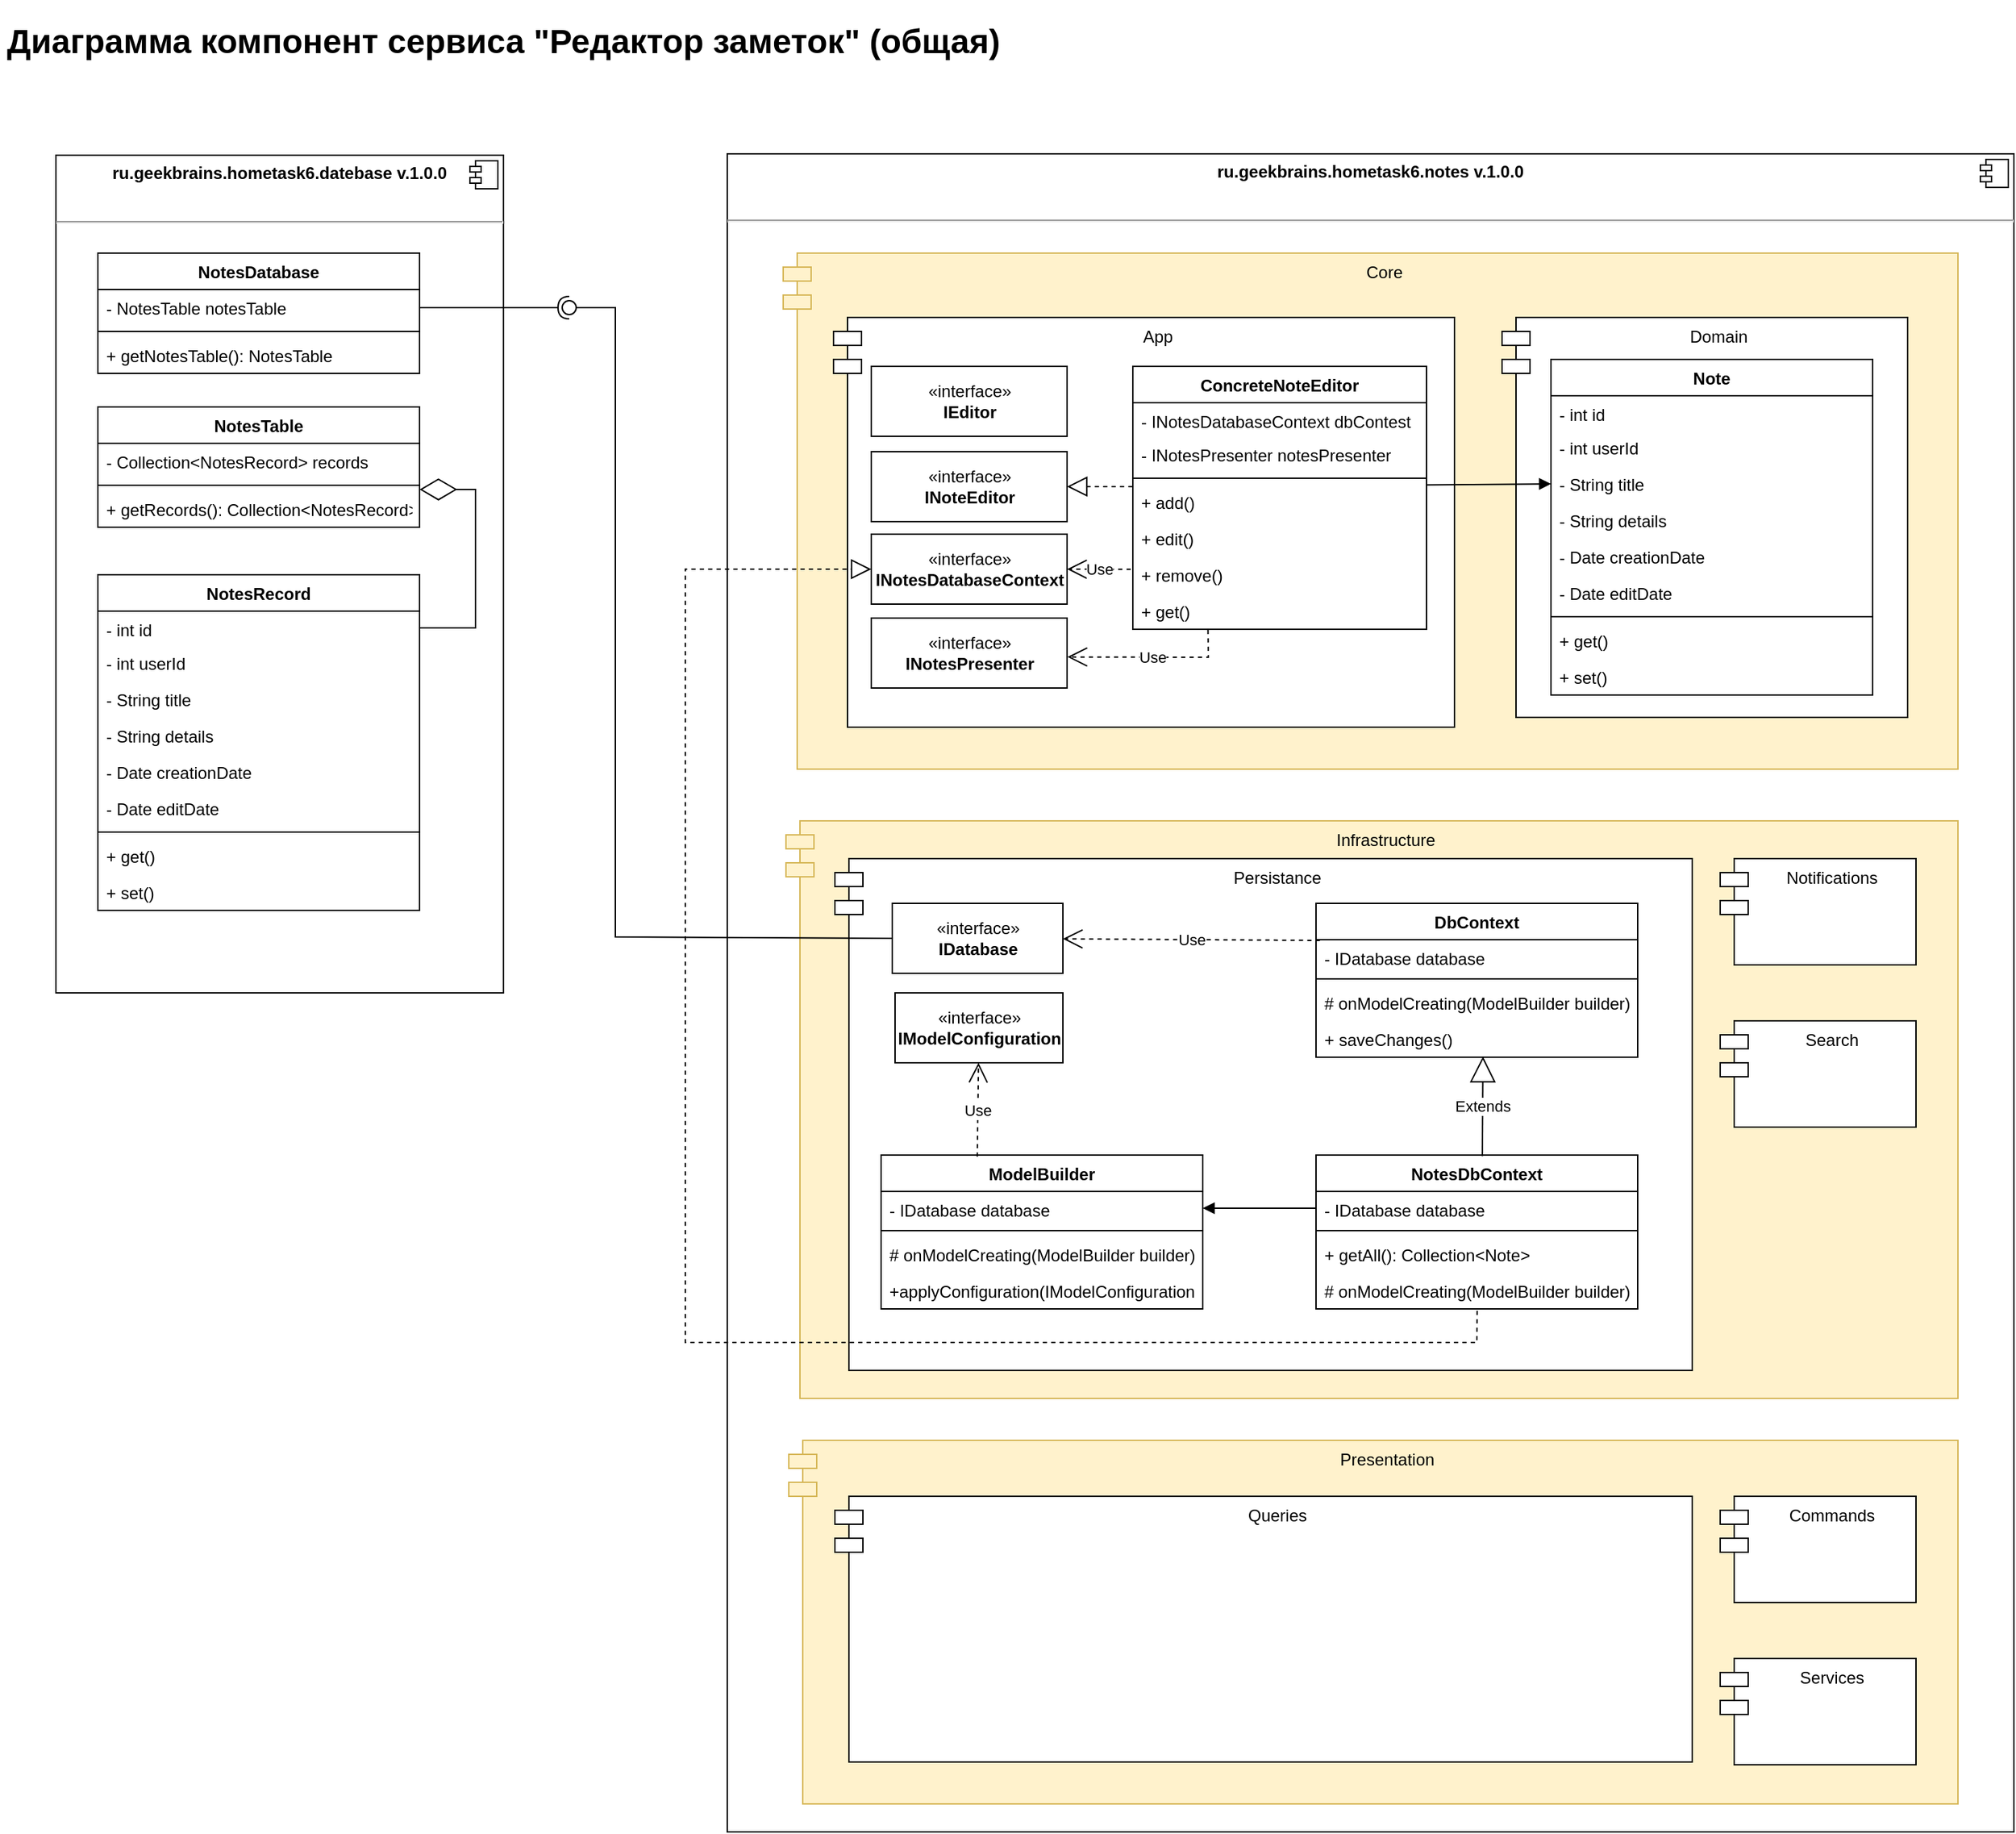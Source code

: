 <mxfile version="20.8.16" type="device"><diagram id="C5RBs43oDa-KdzZeNtuy" name="Page-1"><mxGraphModel dx="1422" dy="824" grid="1" gridSize="10" guides="1" tooltips="1" connect="1" arrows="1" fold="1" page="1" pageScale="1" pageWidth="1169" pageHeight="827" math="0" shadow="0"><root><mxCell id="WIyWlLk6GJQsqaUBKTNV-0"/><mxCell id="WIyWlLk6GJQsqaUBKTNV-1" parent="WIyWlLk6GJQsqaUBKTNV-0"/><mxCell id="xVFQKaqjHIsM4C6yXQPp-0" value="&lt;h1&gt;Диаграмма компонент сервиса &quot;Редактор заметок&quot; (общая)&lt;/h1&gt;&lt;p&gt;&lt;br&gt;&lt;/p&gt;" style="text;html=1;strokeColor=none;fillColor=none;spacing=5;spacingTop=-20;whiteSpace=wrap;overflow=hidden;rounded=0;" parent="WIyWlLk6GJQsqaUBKTNV-1" vertex="1"><mxGeometry x="80" y="20" width="1080" height="40" as="geometry"/></mxCell><mxCell id="cwYXmS-4HAz_8K6h-zk6-0" value="&lt;p style=&quot;margin:0px;margin-top:6px;text-align:center;&quot;&gt;&lt;b&gt;ru.geekbrains.hometask6.datebase v.1.0.0&lt;/b&gt;&lt;/p&gt;&lt;p style=&quot;margin:0px;margin-top:6px;text-align:center;&quot;&gt;&lt;b&gt;&lt;br&gt;&lt;/b&gt;&lt;/p&gt;&lt;hr&gt;&lt;p style=&quot;margin:0px;margin-left:8px;&quot;&gt;&lt;br&gt;&lt;/p&gt;" style="align=left;overflow=fill;html=1;dropTarget=0;" vertex="1" parent="WIyWlLk6GJQsqaUBKTNV-1"><mxGeometry x="120" y="121" width="320" height="599" as="geometry"/></mxCell><mxCell id="cwYXmS-4HAz_8K6h-zk6-1" value="" style="shape=component;jettyWidth=8;jettyHeight=4;" vertex="1" parent="cwYXmS-4HAz_8K6h-zk6-0"><mxGeometry x="1" width="20" height="20" relative="1" as="geometry"><mxPoint x="-24" y="4" as="offset"/></mxGeometry></mxCell><mxCell id="cwYXmS-4HAz_8K6h-zk6-2" value="&lt;p style=&quot;margin:0px;margin-top:6px;text-align:center;&quot;&gt;&lt;b&gt;ru.geekbrains.hometask6.notes v.1.0.0&lt;/b&gt;&lt;/p&gt;&lt;p style=&quot;margin:0px;margin-top:6px;text-align:center;&quot;&gt;&lt;b&gt;&lt;br&gt;&lt;/b&gt;&lt;/p&gt;&lt;hr&gt;&lt;p style=&quot;margin:0px;margin-left:8px;&quot;&gt;&lt;br&gt;&lt;/p&gt;" style="align=left;overflow=fill;html=1;dropTarget=0;" vertex="1" parent="WIyWlLk6GJQsqaUBKTNV-1"><mxGeometry x="600" y="120" width="920" height="1200" as="geometry"/></mxCell><mxCell id="cwYXmS-4HAz_8K6h-zk6-3" value="" style="shape=component;jettyWidth=8;jettyHeight=4;" vertex="1" parent="cwYXmS-4HAz_8K6h-zk6-2"><mxGeometry x="1" width="20" height="20" relative="1" as="geometry"><mxPoint x="-24" y="4" as="offset"/></mxGeometry></mxCell><mxCell id="cwYXmS-4HAz_8K6h-zk6-4" value="Core" style="shape=module;align=left;spacingLeft=20;align=center;verticalAlign=top;fillColor=#fff2cc;strokeColor=#d6b656;" vertex="1" parent="WIyWlLk6GJQsqaUBKTNV-1"><mxGeometry x="640" y="191" width="840" height="369" as="geometry"/></mxCell><mxCell id="cwYXmS-4HAz_8K6h-zk6-5" value="Infrastructure" style="shape=module;align=left;spacingLeft=20;align=center;verticalAlign=top;fillColor=#fff2cc;strokeColor=#d6b656;" vertex="1" parent="WIyWlLk6GJQsqaUBKTNV-1"><mxGeometry x="642" y="597" width="838" height="413" as="geometry"/></mxCell><mxCell id="cwYXmS-4HAz_8K6h-zk6-6" value="Presentation" style="shape=module;align=left;spacingLeft=20;align=center;verticalAlign=top;fillColor=#fff2cc;strokeColor=#d6b656;" vertex="1" parent="WIyWlLk6GJQsqaUBKTNV-1"><mxGeometry x="644" y="1040" width="836" height="260" as="geometry"/></mxCell><mxCell id="cwYXmS-4HAz_8K6h-zk6-7" value="NotesDatabase" style="swimlane;fontStyle=1;align=center;verticalAlign=top;childLayout=stackLayout;horizontal=1;startSize=26;horizontalStack=0;resizeParent=1;resizeParentMax=0;resizeLast=0;collapsible=1;marginBottom=0;" vertex="1" parent="WIyWlLk6GJQsqaUBKTNV-1"><mxGeometry x="150" y="191" width="230" height="86" as="geometry"/></mxCell><mxCell id="cwYXmS-4HAz_8K6h-zk6-8" value="- NotesTable notesTable" style="text;strokeColor=none;fillColor=none;align=left;verticalAlign=top;spacingLeft=4;spacingRight=4;overflow=hidden;rotatable=0;points=[[0,0.5],[1,0.5]];portConstraint=eastwest;" vertex="1" parent="cwYXmS-4HAz_8K6h-zk6-7"><mxGeometry y="26" width="230" height="26" as="geometry"/></mxCell><mxCell id="cwYXmS-4HAz_8K6h-zk6-9" value="" style="line;strokeWidth=1;fillColor=none;align=left;verticalAlign=middle;spacingTop=-1;spacingLeft=3;spacingRight=3;rotatable=0;labelPosition=right;points=[];portConstraint=eastwest;strokeColor=inherit;" vertex="1" parent="cwYXmS-4HAz_8K6h-zk6-7"><mxGeometry y="52" width="230" height="8" as="geometry"/></mxCell><mxCell id="cwYXmS-4HAz_8K6h-zk6-10" value="+ getNotesTable(): NotesTable" style="text;strokeColor=none;fillColor=none;align=left;verticalAlign=top;spacingLeft=4;spacingRight=4;overflow=hidden;rotatable=0;points=[[0,0.5],[1,0.5]];portConstraint=eastwest;" vertex="1" parent="cwYXmS-4HAz_8K6h-zk6-7"><mxGeometry y="60" width="230" height="26" as="geometry"/></mxCell><mxCell id="cwYXmS-4HAz_8K6h-zk6-11" value="NotesTable&#10;" style="swimlane;fontStyle=1;align=center;verticalAlign=top;childLayout=stackLayout;horizontal=1;startSize=26;horizontalStack=0;resizeParent=1;resizeParentMax=0;resizeLast=0;collapsible=1;marginBottom=0;" vertex="1" parent="WIyWlLk6GJQsqaUBKTNV-1"><mxGeometry x="150" y="301" width="230" height="86" as="geometry"/></mxCell><mxCell id="cwYXmS-4HAz_8K6h-zk6-12" value="- Collection&lt;NotesRecord&gt; records" style="text;strokeColor=none;fillColor=none;align=left;verticalAlign=top;spacingLeft=4;spacingRight=4;overflow=hidden;rotatable=0;points=[[0,0.5],[1,0.5]];portConstraint=eastwest;" vertex="1" parent="cwYXmS-4HAz_8K6h-zk6-11"><mxGeometry y="26" width="230" height="26" as="geometry"/></mxCell><mxCell id="cwYXmS-4HAz_8K6h-zk6-13" value="" style="line;strokeWidth=1;fillColor=none;align=left;verticalAlign=middle;spacingTop=-1;spacingLeft=3;spacingRight=3;rotatable=0;labelPosition=right;points=[];portConstraint=eastwest;strokeColor=inherit;" vertex="1" parent="cwYXmS-4HAz_8K6h-zk6-11"><mxGeometry y="52" width="230" height="8" as="geometry"/></mxCell><mxCell id="cwYXmS-4HAz_8K6h-zk6-14" value="+ getRecords(): Collection&lt;NotesRecord&gt;" style="text;strokeColor=none;fillColor=none;align=left;verticalAlign=top;spacingLeft=4;spacingRight=4;overflow=hidden;rotatable=0;points=[[0,0.5],[1,0.5]];portConstraint=eastwest;" vertex="1" parent="cwYXmS-4HAz_8K6h-zk6-11"><mxGeometry y="60" width="230" height="26" as="geometry"/></mxCell><mxCell id="cwYXmS-4HAz_8K6h-zk6-15" value="NotesRecord" style="swimlane;fontStyle=1;align=center;verticalAlign=top;childLayout=stackLayout;horizontal=1;startSize=26;horizontalStack=0;resizeParent=1;resizeParentMax=0;resizeLast=0;collapsible=1;marginBottom=0;" vertex="1" parent="WIyWlLk6GJQsqaUBKTNV-1"><mxGeometry x="150" y="421" width="230" height="240" as="geometry"/></mxCell><mxCell id="cwYXmS-4HAz_8K6h-zk6-16" value="- int id" style="text;strokeColor=none;fillColor=none;align=left;verticalAlign=top;spacingLeft=4;spacingRight=4;overflow=hidden;rotatable=0;points=[[0,0.5],[1,0.5]];portConstraint=eastwest;" vertex="1" parent="cwYXmS-4HAz_8K6h-zk6-15"><mxGeometry y="26" width="230" height="24" as="geometry"/></mxCell><mxCell id="cwYXmS-4HAz_8K6h-zk6-22" value="- int userId" style="text;strokeColor=none;fillColor=none;align=left;verticalAlign=top;spacingLeft=4;spacingRight=4;overflow=hidden;rotatable=0;points=[[0,0.5],[1,0.5]];portConstraint=eastwest;" vertex="1" parent="cwYXmS-4HAz_8K6h-zk6-15"><mxGeometry y="50" width="230" height="26" as="geometry"/></mxCell><mxCell id="cwYXmS-4HAz_8K6h-zk6-18" value="- String title" style="text;strokeColor=none;fillColor=none;align=left;verticalAlign=top;spacingLeft=4;spacingRight=4;overflow=hidden;rotatable=0;points=[[0,0.5],[1,0.5]];portConstraint=eastwest;" vertex="1" parent="cwYXmS-4HAz_8K6h-zk6-15"><mxGeometry y="76" width="230" height="26" as="geometry"/></mxCell><mxCell id="cwYXmS-4HAz_8K6h-zk6-24" value="- String details" style="text;strokeColor=none;fillColor=none;align=left;verticalAlign=top;spacingLeft=4;spacingRight=4;overflow=hidden;rotatable=0;points=[[0,0.5],[1,0.5]];portConstraint=eastwest;" vertex="1" parent="cwYXmS-4HAz_8K6h-zk6-15"><mxGeometry y="102" width="230" height="26" as="geometry"/></mxCell><mxCell id="cwYXmS-4HAz_8K6h-zk6-26" value="- Date creationDate" style="text;strokeColor=none;fillColor=none;align=left;verticalAlign=top;spacingLeft=4;spacingRight=4;overflow=hidden;rotatable=0;points=[[0,0.5],[1,0.5]];portConstraint=eastwest;" vertex="1" parent="cwYXmS-4HAz_8K6h-zk6-15"><mxGeometry y="128" width="230" height="26" as="geometry"/></mxCell><mxCell id="cwYXmS-4HAz_8K6h-zk6-27" value="- Date editDate" style="text;strokeColor=none;fillColor=none;align=left;verticalAlign=top;spacingLeft=4;spacingRight=4;overflow=hidden;rotatable=0;points=[[0,0.5],[1,0.5]];portConstraint=eastwest;" vertex="1" parent="cwYXmS-4HAz_8K6h-zk6-15"><mxGeometry y="154" width="230" height="26" as="geometry"/></mxCell><mxCell id="cwYXmS-4HAz_8K6h-zk6-17" value="" style="line;strokeWidth=1;fillColor=none;align=left;verticalAlign=middle;spacingTop=-1;spacingLeft=3;spacingRight=3;rotatable=0;labelPosition=right;points=[];portConstraint=eastwest;strokeColor=inherit;" vertex="1" parent="cwYXmS-4HAz_8K6h-zk6-15"><mxGeometry y="180" width="230" height="8" as="geometry"/></mxCell><mxCell id="cwYXmS-4HAz_8K6h-zk6-23" value="+ get()" style="text;strokeColor=none;fillColor=none;align=left;verticalAlign=top;spacingLeft=4;spacingRight=4;overflow=hidden;rotatable=0;points=[[0,0.5],[1,0.5]];portConstraint=eastwest;" vertex="1" parent="cwYXmS-4HAz_8K6h-zk6-15"><mxGeometry y="188" width="230" height="26" as="geometry"/></mxCell><mxCell id="cwYXmS-4HAz_8K6h-zk6-25" value="+ set()" style="text;strokeColor=none;fillColor=none;align=left;verticalAlign=top;spacingLeft=4;spacingRight=4;overflow=hidden;rotatable=0;points=[[0,0.5],[1,0.5]];portConstraint=eastwest;" vertex="1" parent="cwYXmS-4HAz_8K6h-zk6-15"><mxGeometry y="214" width="230" height="26" as="geometry"/></mxCell><mxCell id="cwYXmS-4HAz_8K6h-zk6-20" value="" style="rounded=0;orthogonalLoop=1;jettySize=auto;html=1;endArrow=halfCircle;endFill=0;entryX=0.5;entryY=0.5;endSize=6;strokeWidth=1;sketch=0;exitX=1;exitY=0.5;exitDx=0;exitDy=0;" edge="1" parent="WIyWlLk6GJQsqaUBKTNV-1" target="cwYXmS-4HAz_8K6h-zk6-21" source="cwYXmS-4HAz_8K6h-zk6-8"><mxGeometry relative="1" as="geometry"><mxPoint x="444.04" y="320.35" as="sourcePoint"/></mxGeometry></mxCell><mxCell id="cwYXmS-4HAz_8K6h-zk6-21" value="" style="ellipse;whiteSpace=wrap;html=1;align=center;aspect=fixed;resizable=0;points=[];outlineConnect=0;sketch=0;" vertex="1" parent="WIyWlLk6GJQsqaUBKTNV-1"><mxGeometry x="482" y="225" width="10" height="10" as="geometry"/></mxCell><mxCell id="cwYXmS-4HAz_8K6h-zk6-29" value="App" style="shape=module;align=left;spacingLeft=20;align=center;verticalAlign=top;" vertex="1" parent="WIyWlLk6GJQsqaUBKTNV-1"><mxGeometry x="676" y="237" width="444" height="293" as="geometry"/></mxCell><mxCell id="cwYXmS-4HAz_8K6h-zk6-30" value="Domain" style="shape=module;align=left;spacingLeft=20;align=center;verticalAlign=top;" vertex="1" parent="WIyWlLk6GJQsqaUBKTNV-1"><mxGeometry x="1154" y="237" width="290" height="286" as="geometry"/></mxCell><mxCell id="cwYXmS-4HAz_8K6h-zk6-36" value="Note" style="swimlane;fontStyle=1;align=center;verticalAlign=top;childLayout=stackLayout;horizontal=1;startSize=26;horizontalStack=0;resizeParent=1;resizeParentMax=0;resizeLast=0;collapsible=1;marginBottom=0;" vertex="1" parent="WIyWlLk6GJQsqaUBKTNV-1"><mxGeometry x="1189" y="267" width="230" height="240" as="geometry"/></mxCell><mxCell id="cwYXmS-4HAz_8K6h-zk6-37" value="- int id" style="text;strokeColor=none;fillColor=none;align=left;verticalAlign=top;spacingLeft=4;spacingRight=4;overflow=hidden;rotatable=0;points=[[0,0.5],[1,0.5]];portConstraint=eastwest;" vertex="1" parent="cwYXmS-4HAz_8K6h-zk6-36"><mxGeometry y="26" width="230" height="24" as="geometry"/></mxCell><mxCell id="cwYXmS-4HAz_8K6h-zk6-38" value="- int userId" style="text;strokeColor=none;fillColor=none;align=left;verticalAlign=top;spacingLeft=4;spacingRight=4;overflow=hidden;rotatable=0;points=[[0,0.5],[1,0.5]];portConstraint=eastwest;" vertex="1" parent="cwYXmS-4HAz_8K6h-zk6-36"><mxGeometry y="50" width="230" height="26" as="geometry"/></mxCell><mxCell id="cwYXmS-4HAz_8K6h-zk6-39" value="- String title" style="text;strokeColor=none;fillColor=none;align=left;verticalAlign=top;spacingLeft=4;spacingRight=4;overflow=hidden;rotatable=0;points=[[0,0.5],[1,0.5]];portConstraint=eastwest;" vertex="1" parent="cwYXmS-4HAz_8K6h-zk6-36"><mxGeometry y="76" width="230" height="26" as="geometry"/></mxCell><mxCell id="cwYXmS-4HAz_8K6h-zk6-40" value="- String details" style="text;strokeColor=none;fillColor=none;align=left;verticalAlign=top;spacingLeft=4;spacingRight=4;overflow=hidden;rotatable=0;points=[[0,0.5],[1,0.5]];portConstraint=eastwest;" vertex="1" parent="cwYXmS-4HAz_8K6h-zk6-36"><mxGeometry y="102" width="230" height="26" as="geometry"/></mxCell><mxCell id="cwYXmS-4HAz_8K6h-zk6-41" value="- Date creationDate" style="text;strokeColor=none;fillColor=none;align=left;verticalAlign=top;spacingLeft=4;spacingRight=4;overflow=hidden;rotatable=0;points=[[0,0.5],[1,0.5]];portConstraint=eastwest;" vertex="1" parent="cwYXmS-4HAz_8K6h-zk6-36"><mxGeometry y="128" width="230" height="26" as="geometry"/></mxCell><mxCell id="cwYXmS-4HAz_8K6h-zk6-42" value="- Date editDate" style="text;strokeColor=none;fillColor=none;align=left;verticalAlign=top;spacingLeft=4;spacingRight=4;overflow=hidden;rotatable=0;points=[[0,0.5],[1,0.5]];portConstraint=eastwest;" vertex="1" parent="cwYXmS-4HAz_8K6h-zk6-36"><mxGeometry y="154" width="230" height="26" as="geometry"/></mxCell><mxCell id="cwYXmS-4HAz_8K6h-zk6-43" value="" style="line;strokeWidth=1;fillColor=none;align=left;verticalAlign=middle;spacingTop=-1;spacingLeft=3;spacingRight=3;rotatable=0;labelPosition=right;points=[];portConstraint=eastwest;strokeColor=inherit;" vertex="1" parent="cwYXmS-4HAz_8K6h-zk6-36"><mxGeometry y="180" width="230" height="8" as="geometry"/></mxCell><mxCell id="cwYXmS-4HAz_8K6h-zk6-44" value="+ get()" style="text;strokeColor=none;fillColor=none;align=left;verticalAlign=top;spacingLeft=4;spacingRight=4;overflow=hidden;rotatable=0;points=[[0,0.5],[1,0.5]];portConstraint=eastwest;" vertex="1" parent="cwYXmS-4HAz_8K6h-zk6-36"><mxGeometry y="188" width="230" height="26" as="geometry"/></mxCell><mxCell id="cwYXmS-4HAz_8K6h-zk6-45" value="+ set()" style="text;strokeColor=none;fillColor=none;align=left;verticalAlign=top;spacingLeft=4;spacingRight=4;overflow=hidden;rotatable=0;points=[[0,0.5],[1,0.5]];portConstraint=eastwest;" vertex="1" parent="cwYXmS-4HAz_8K6h-zk6-36"><mxGeometry y="214" width="230" height="26" as="geometry"/></mxCell><mxCell id="cwYXmS-4HAz_8K6h-zk6-46" value="«interface»&lt;br&gt;&lt;b&gt;IEditor&lt;/b&gt;" style="html=1;" vertex="1" parent="WIyWlLk6GJQsqaUBKTNV-1"><mxGeometry x="703" y="272" width="140" height="50" as="geometry"/></mxCell><mxCell id="cwYXmS-4HAz_8K6h-zk6-47" value="«interface»&lt;br&gt;&lt;b&gt;INoteEditor&lt;br&gt;&lt;/b&gt;" style="html=1;" vertex="1" parent="WIyWlLk6GJQsqaUBKTNV-1"><mxGeometry x="703" y="333" width="140" height="50" as="geometry"/></mxCell><mxCell id="cwYXmS-4HAz_8K6h-zk6-48" value="«interface»&lt;br&gt;&lt;b&gt;INotesDatabaseContext&lt;br&gt;&lt;/b&gt;" style="html=1;" vertex="1" parent="WIyWlLk6GJQsqaUBKTNV-1"><mxGeometry x="703" y="392" width="140" height="50" as="geometry"/></mxCell><mxCell id="cwYXmS-4HAz_8K6h-zk6-49" value="«interface»&lt;br&gt;&lt;b&gt;INotesPresenter&lt;br&gt;&lt;/b&gt;" style="html=1;" vertex="1" parent="WIyWlLk6GJQsqaUBKTNV-1"><mxGeometry x="703" y="452" width="140" height="50" as="geometry"/></mxCell><mxCell id="cwYXmS-4HAz_8K6h-zk6-50" value="ConcreteNoteEditor" style="swimlane;fontStyle=1;align=center;verticalAlign=top;childLayout=stackLayout;horizontal=1;startSize=26;horizontalStack=0;resizeParent=1;resizeParentMax=0;resizeLast=0;collapsible=1;marginBottom=0;" vertex="1" parent="WIyWlLk6GJQsqaUBKTNV-1"><mxGeometry x="890" y="272" width="210" height="188" as="geometry"/></mxCell><mxCell id="cwYXmS-4HAz_8K6h-zk6-51" value="- INotesDatabaseContext dbContest" style="text;strokeColor=none;fillColor=none;align=left;verticalAlign=top;spacingLeft=4;spacingRight=4;overflow=hidden;rotatable=0;points=[[0,0.5],[1,0.5]];portConstraint=eastwest;" vertex="1" parent="cwYXmS-4HAz_8K6h-zk6-50"><mxGeometry y="26" width="210" height="24" as="geometry"/></mxCell><mxCell id="cwYXmS-4HAz_8K6h-zk6-52" value="- INotesPresenter notesPresenter" style="text;strokeColor=none;fillColor=none;align=left;verticalAlign=top;spacingLeft=4;spacingRight=4;overflow=hidden;rotatable=0;points=[[0,0.5],[1,0.5]];portConstraint=eastwest;" vertex="1" parent="cwYXmS-4HAz_8K6h-zk6-50"><mxGeometry y="50" width="210" height="26" as="geometry"/></mxCell><mxCell id="cwYXmS-4HAz_8K6h-zk6-57" value="" style="line;strokeWidth=1;fillColor=none;align=left;verticalAlign=middle;spacingTop=-1;spacingLeft=3;spacingRight=3;rotatable=0;labelPosition=right;points=[];portConstraint=eastwest;strokeColor=inherit;" vertex="1" parent="cwYXmS-4HAz_8K6h-zk6-50"><mxGeometry y="76" width="210" height="8" as="geometry"/></mxCell><mxCell id="cwYXmS-4HAz_8K6h-zk6-58" value="+ add()" style="text;strokeColor=none;fillColor=none;align=left;verticalAlign=top;spacingLeft=4;spacingRight=4;overflow=hidden;rotatable=0;points=[[0,0.5],[1,0.5]];portConstraint=eastwest;" vertex="1" parent="cwYXmS-4HAz_8K6h-zk6-50"><mxGeometry y="84" width="210" height="26" as="geometry"/></mxCell><mxCell id="cwYXmS-4HAz_8K6h-zk6-59" value="+ edit()" style="text;strokeColor=none;fillColor=none;align=left;verticalAlign=top;spacingLeft=4;spacingRight=4;overflow=hidden;rotatable=0;points=[[0,0.5],[1,0.5]];portConstraint=eastwest;" vertex="1" parent="cwYXmS-4HAz_8K6h-zk6-50"><mxGeometry y="110" width="210" height="26" as="geometry"/></mxCell><mxCell id="cwYXmS-4HAz_8K6h-zk6-61" value="+ remove()" style="text;strokeColor=none;fillColor=none;align=left;verticalAlign=top;spacingLeft=4;spacingRight=4;overflow=hidden;rotatable=0;points=[[0,0.5],[1,0.5]];portConstraint=eastwest;" vertex="1" parent="cwYXmS-4HAz_8K6h-zk6-50"><mxGeometry y="136" width="210" height="26" as="geometry"/></mxCell><mxCell id="cwYXmS-4HAz_8K6h-zk6-62" value="+ get()" style="text;strokeColor=none;fillColor=none;align=left;verticalAlign=top;spacingLeft=4;spacingRight=4;overflow=hidden;rotatable=0;points=[[0,0.5],[1,0.5]];portConstraint=eastwest;" vertex="1" parent="cwYXmS-4HAz_8K6h-zk6-50"><mxGeometry y="162" width="210" height="26" as="geometry"/></mxCell><mxCell id="cwYXmS-4HAz_8K6h-zk6-60" value="" style="endArrow=block;dashed=1;endFill=0;endSize=12;html=1;rounded=0;exitX=-0.001;exitY=0.383;exitDx=0;exitDy=0;exitPerimeter=0;" edge="1" parent="WIyWlLk6GJQsqaUBKTNV-1" target="cwYXmS-4HAz_8K6h-zk6-47"><mxGeometry width="160" relative="1" as="geometry"><mxPoint x="889.79" y="357.958" as="sourcePoint"/><mxPoint x="620" y="400" as="targetPoint"/></mxGeometry></mxCell><mxCell id="cwYXmS-4HAz_8K6h-zk6-63" value="Use" style="endArrow=open;endSize=12;dashed=1;html=1;rounded=0;exitX=-0.007;exitY=0.35;exitDx=0;exitDy=0;entryX=1;entryY=0.5;entryDx=0;entryDy=0;exitPerimeter=0;" edge="1" parent="WIyWlLk6GJQsqaUBKTNV-1" source="cwYXmS-4HAz_8K6h-zk6-61" target="cwYXmS-4HAz_8K6h-zk6-48"><mxGeometry width="160" relative="1" as="geometry"><mxPoint x="470" y="210" as="sourcePoint"/><mxPoint x="550" y="420" as="targetPoint"/></mxGeometry></mxCell><mxCell id="je2_0GXt2ZJYwXTMXjQ--17" value="" style="html=1;verticalAlign=bottom;endArrow=block;rounded=0;entryX=0;entryY=0.5;entryDx=0;entryDy=0;exitX=1;exitY=0.028;exitDx=0;exitDy=0;exitPerimeter=0;" parent="WIyWlLk6GJQsqaUBKTNV-1" source="cwYXmS-4HAz_8K6h-zk6-58" target="cwYXmS-4HAz_8K6h-zk6-39" edge="1"><mxGeometry width="80" relative="1" as="geometry"><mxPoint x="465" y="710" as="sourcePoint"/><mxPoint x="505" y="710" as="targetPoint"/></mxGeometry></mxCell><mxCell id="cwYXmS-4HAz_8K6h-zk6-64" value="Use" style="endArrow=open;endSize=12;dashed=1;html=1;rounded=0;exitX=0.256;exitY=1.017;exitDx=0;exitDy=0;entryX=1.002;entryY=0.556;entryDx=0;entryDy=0;exitPerimeter=0;entryPerimeter=0;" edge="1" parent="WIyWlLk6GJQsqaUBKTNV-1" source="cwYXmS-4HAz_8K6h-zk6-62" target="cwYXmS-4HAz_8K6h-zk6-49"><mxGeometry width="160" relative="1" as="geometry"><mxPoint x="898.53" y="427.1" as="sourcePoint"/><mxPoint x="853.0" y="427" as="targetPoint"/><Array as="points"><mxPoint x="944" y="480"/></Array></mxGeometry></mxCell><mxCell id="cwYXmS-4HAz_8K6h-zk6-65" value="" style="endArrow=diamondThin;endFill=0;endSize=24;html=1;rounded=0;entryX=1;entryY=-0.038;entryDx=0;entryDy=0;entryPerimeter=0;exitX=1;exitY=0.5;exitDx=0;exitDy=0;" edge="1" parent="WIyWlLk6GJQsqaUBKTNV-1" source="cwYXmS-4HAz_8K6h-zk6-16" target="cwYXmS-4HAz_8K6h-zk6-14"><mxGeometry width="160" relative="1" as="geometry"><mxPoint x="420" y="740" as="sourcePoint"/><mxPoint x="580" y="740" as="targetPoint"/><Array as="points"><mxPoint x="420" y="459"/><mxPoint x="420" y="360"/></Array></mxGeometry></mxCell><mxCell id="cwYXmS-4HAz_8K6h-zk6-68" value="Persistance" style="shape=module;align=left;spacingLeft=20;align=center;verticalAlign=top;" vertex="1" parent="WIyWlLk6GJQsqaUBKTNV-1"><mxGeometry x="677" y="624" width="613" height="366" as="geometry"/></mxCell><mxCell id="cwYXmS-4HAz_8K6h-zk6-66" value="Notifications" style="shape=module;align=left;spacingLeft=20;align=center;verticalAlign=top;" vertex="1" parent="WIyWlLk6GJQsqaUBKTNV-1"><mxGeometry x="1310" y="624" width="140" height="76" as="geometry"/></mxCell><mxCell id="cwYXmS-4HAz_8K6h-zk6-67" value="Search" style="shape=module;align=left;spacingLeft=20;align=center;verticalAlign=top;" vertex="1" parent="WIyWlLk6GJQsqaUBKTNV-1"><mxGeometry x="1310" y="740" width="140" height="76" as="geometry"/></mxCell><mxCell id="cwYXmS-4HAz_8K6h-zk6-28" value="«interface»&lt;br&gt;&lt;b&gt;IDatabase&lt;/b&gt;" style="html=1;" vertex="1" parent="WIyWlLk6GJQsqaUBKTNV-1"><mxGeometry x="718" y="656" width="122" height="50" as="geometry"/></mxCell><mxCell id="cwYXmS-4HAz_8K6h-zk6-19" value="" style="rounded=0;orthogonalLoop=1;jettySize=auto;html=1;endArrow=none;endFill=0;sketch=0;sourcePerimeterSpacing=0;targetPerimeterSpacing=0;exitX=0;exitY=0.5;exitDx=0;exitDy=0;" edge="1" parent="WIyWlLk6GJQsqaUBKTNV-1" target="cwYXmS-4HAz_8K6h-zk6-21" source="cwYXmS-4HAz_8K6h-zk6-28"><mxGeometry relative="1" as="geometry"><mxPoint x="700" y="300" as="sourcePoint"/><Array as="points"><mxPoint x="520" y="680"/><mxPoint x="520" y="230"/></Array></mxGeometry></mxCell><mxCell id="cwYXmS-4HAz_8K6h-zk6-69" value="«interface»&lt;br&gt;&lt;b&gt;IModelConfiguration&lt;/b&gt;" style="html=1;" vertex="1" parent="WIyWlLk6GJQsqaUBKTNV-1"><mxGeometry x="720" y="720" width="120" height="50" as="geometry"/></mxCell><mxCell id="cwYXmS-4HAz_8K6h-zk6-70" value="Commands" style="shape=module;align=left;spacingLeft=20;align=center;verticalAlign=top;" vertex="1" parent="WIyWlLk6GJQsqaUBKTNV-1"><mxGeometry x="1310" y="1080" width="140" height="76" as="geometry"/></mxCell><mxCell id="cwYXmS-4HAz_8K6h-zk6-71" value="Services" style="shape=module;align=left;spacingLeft=20;align=center;verticalAlign=top;" vertex="1" parent="WIyWlLk6GJQsqaUBKTNV-1"><mxGeometry x="1310" y="1196" width="140" height="76" as="geometry"/></mxCell><mxCell id="cwYXmS-4HAz_8K6h-zk6-72" value="Queries" style="shape=module;align=left;spacingLeft=20;align=center;verticalAlign=top;" vertex="1" parent="WIyWlLk6GJQsqaUBKTNV-1"><mxGeometry x="677" y="1080" width="613" height="190" as="geometry"/></mxCell><mxCell id="cwYXmS-4HAz_8K6h-zk6-73" value="DbContext" style="swimlane;fontStyle=1;align=center;verticalAlign=top;childLayout=stackLayout;horizontal=1;startSize=26;horizontalStack=0;resizeParent=1;resizeParentMax=0;resizeLast=0;collapsible=1;marginBottom=0;" vertex="1" parent="WIyWlLk6GJQsqaUBKTNV-1"><mxGeometry x="1021" y="656" width="230" height="110" as="geometry"/></mxCell><mxCell id="cwYXmS-4HAz_8K6h-zk6-74" value="- IDatabase database" style="text;strokeColor=none;fillColor=none;align=left;verticalAlign=top;spacingLeft=4;spacingRight=4;overflow=hidden;rotatable=0;points=[[0,0.5],[1,0.5]];portConstraint=eastwest;" vertex="1" parent="cwYXmS-4HAz_8K6h-zk6-73"><mxGeometry y="26" width="230" height="24" as="geometry"/></mxCell><mxCell id="cwYXmS-4HAz_8K6h-zk6-76" value="" style="line;strokeWidth=1;fillColor=none;align=left;verticalAlign=middle;spacingTop=-1;spacingLeft=3;spacingRight=3;rotatable=0;labelPosition=right;points=[];portConstraint=eastwest;strokeColor=inherit;" vertex="1" parent="cwYXmS-4HAz_8K6h-zk6-73"><mxGeometry y="50" width="230" height="8" as="geometry"/></mxCell><mxCell id="cwYXmS-4HAz_8K6h-zk6-77" value="# onModelCreating(ModelBuilder builder)" style="text;strokeColor=none;fillColor=none;align=left;verticalAlign=top;spacingLeft=4;spacingRight=4;overflow=hidden;rotatable=0;points=[[0,0.5],[1,0.5]];portConstraint=eastwest;" vertex="1" parent="cwYXmS-4HAz_8K6h-zk6-73"><mxGeometry y="58" width="230" height="26" as="geometry"/></mxCell><mxCell id="cwYXmS-4HAz_8K6h-zk6-78" value="+ saveChanges()" style="text;strokeColor=none;fillColor=none;align=left;verticalAlign=top;spacingLeft=4;spacingRight=4;overflow=hidden;rotatable=0;points=[[0,0.5],[1,0.5]];portConstraint=eastwest;" vertex="1" parent="cwYXmS-4HAz_8K6h-zk6-73"><mxGeometry y="84" width="230" height="26" as="geometry"/></mxCell><mxCell id="cwYXmS-4HAz_8K6h-zk6-81" value="Use" style="endArrow=open;endSize=12;dashed=1;html=1;rounded=0;exitX=0.012;exitY=0.021;exitDx=0;exitDy=0;exitPerimeter=0;" edge="1" parent="WIyWlLk6GJQsqaUBKTNV-1" source="cwYXmS-4HAz_8K6h-zk6-74" target="cwYXmS-4HAz_8K6h-zk6-28"><mxGeometry width="160" relative="1" as="geometry"><mxPoint x="898.53" y="427.1" as="sourcePoint"/><mxPoint x="853" y="427.0" as="targetPoint"/></mxGeometry></mxCell><mxCell id="cwYXmS-4HAz_8K6h-zk6-82" value="NotesDbContext" style="swimlane;fontStyle=1;align=center;verticalAlign=top;childLayout=stackLayout;horizontal=1;startSize=26;horizontalStack=0;resizeParent=1;resizeParentMax=0;resizeLast=0;collapsible=1;marginBottom=0;" vertex="1" parent="WIyWlLk6GJQsqaUBKTNV-1"><mxGeometry x="1021" y="836" width="230" height="110" as="geometry"/></mxCell><mxCell id="cwYXmS-4HAz_8K6h-zk6-83" value="- IDatabase database" style="text;strokeColor=none;fillColor=none;align=left;verticalAlign=top;spacingLeft=4;spacingRight=4;overflow=hidden;rotatable=0;points=[[0,0.5],[1,0.5]];portConstraint=eastwest;" vertex="1" parent="cwYXmS-4HAz_8K6h-zk6-82"><mxGeometry y="26" width="230" height="24" as="geometry"/></mxCell><mxCell id="cwYXmS-4HAz_8K6h-zk6-84" value="" style="line;strokeWidth=1;fillColor=none;align=left;verticalAlign=middle;spacingTop=-1;spacingLeft=3;spacingRight=3;rotatable=0;labelPosition=right;points=[];portConstraint=eastwest;strokeColor=inherit;" vertex="1" parent="cwYXmS-4HAz_8K6h-zk6-82"><mxGeometry y="50" width="230" height="8" as="geometry"/></mxCell><mxCell id="cwYXmS-4HAz_8K6h-zk6-85" value="+ getAll(): Collection&lt;Note&gt;" style="text;strokeColor=none;fillColor=none;align=left;verticalAlign=top;spacingLeft=4;spacingRight=4;overflow=hidden;rotatable=0;points=[[0,0.5],[1,0.5]];portConstraint=eastwest;" vertex="1" parent="cwYXmS-4HAz_8K6h-zk6-82"><mxGeometry y="58" width="230" height="26" as="geometry"/></mxCell><mxCell id="cwYXmS-4HAz_8K6h-zk6-86" value="# onModelCreating(ModelBuilder builder)" style="text;strokeColor=none;fillColor=none;align=left;verticalAlign=top;spacingLeft=4;spacingRight=4;overflow=hidden;rotatable=0;points=[[0,0.5],[1,0.5]];portConstraint=eastwest;" vertex="1" parent="cwYXmS-4HAz_8K6h-zk6-82"><mxGeometry y="84" width="230" height="26" as="geometry"/></mxCell><mxCell id="cwYXmS-4HAz_8K6h-zk6-87" value="Extends" style="endArrow=block;endSize=16;endFill=0;html=1;rounded=0;entryX=0.519;entryY=0.981;entryDx=0;entryDy=0;entryPerimeter=0;exitX=0.517;exitY=0.007;exitDx=0;exitDy=0;exitPerimeter=0;" edge="1" parent="WIyWlLk6GJQsqaUBKTNV-1" source="cwYXmS-4HAz_8K6h-zk6-82" target="cwYXmS-4HAz_8K6h-zk6-78"><mxGeometry width="160" relative="1" as="geometry"><mxPoint x="1050" y="830" as="sourcePoint"/><mxPoint x="1050" y="770" as="targetPoint"/></mxGeometry></mxCell><mxCell id="cwYXmS-4HAz_8K6h-zk6-89" value="" style="endArrow=block;dashed=1;endFill=0;endSize=12;html=1;rounded=0;exitX=0.501;exitY=1.052;exitDx=0;exitDy=0;exitPerimeter=0;entryX=0;entryY=0.5;entryDx=0;entryDy=0;" edge="1" parent="WIyWlLk6GJQsqaUBKTNV-1" source="cwYXmS-4HAz_8K6h-zk6-86" target="cwYXmS-4HAz_8K6h-zk6-48"><mxGeometry width="160" relative="1" as="geometry"><mxPoint x="899.79" y="367.958" as="sourcePoint"/><mxPoint x="853" y="367.975" as="targetPoint"/><Array as="points"><mxPoint x="1136" y="970"/><mxPoint x="570" y="970"/><mxPoint x="570" y="417"/></Array></mxGeometry></mxCell><mxCell id="cwYXmS-4HAz_8K6h-zk6-90" value="ModelBuilder" style="swimlane;fontStyle=1;align=center;verticalAlign=top;childLayout=stackLayout;horizontal=1;startSize=26;horizontalStack=0;resizeParent=1;resizeParentMax=0;resizeLast=0;collapsible=1;marginBottom=0;" vertex="1" parent="WIyWlLk6GJQsqaUBKTNV-1"><mxGeometry x="710" y="836" width="230" height="110" as="geometry"/></mxCell><mxCell id="cwYXmS-4HAz_8K6h-zk6-91" value="- IDatabase database" style="text;strokeColor=none;fillColor=none;align=left;verticalAlign=top;spacingLeft=4;spacingRight=4;overflow=hidden;rotatable=0;points=[[0,0.5],[1,0.5]];portConstraint=eastwest;" vertex="1" parent="cwYXmS-4HAz_8K6h-zk6-90"><mxGeometry y="26" width="230" height="24" as="geometry"/></mxCell><mxCell id="cwYXmS-4HAz_8K6h-zk6-92" value="" style="line;strokeWidth=1;fillColor=none;align=left;verticalAlign=middle;spacingTop=-1;spacingLeft=3;spacingRight=3;rotatable=0;labelPosition=right;points=[];portConstraint=eastwest;strokeColor=inherit;" vertex="1" parent="cwYXmS-4HAz_8K6h-zk6-90"><mxGeometry y="50" width="230" height="8" as="geometry"/></mxCell><mxCell id="cwYXmS-4HAz_8K6h-zk6-93" value="# onModelCreating(ModelBuilder builder)" style="text;strokeColor=none;fillColor=none;align=left;verticalAlign=top;spacingLeft=4;spacingRight=4;overflow=hidden;rotatable=0;points=[[0,0.5],[1,0.5]];portConstraint=eastwest;" vertex="1" parent="cwYXmS-4HAz_8K6h-zk6-90"><mxGeometry y="58" width="230" height="26" as="geometry"/></mxCell><mxCell id="cwYXmS-4HAz_8K6h-zk6-94" value="+applyConfiguration(IModelConfiguration conf)" style="text;strokeColor=none;fillColor=none;align=left;verticalAlign=top;spacingLeft=4;spacingRight=4;overflow=hidden;rotatable=0;points=[[0,0.5],[1,0.5]];portConstraint=eastwest;" vertex="1" parent="cwYXmS-4HAz_8K6h-zk6-90"><mxGeometry y="84" width="230" height="26" as="geometry"/></mxCell><mxCell id="cwYXmS-4HAz_8K6h-zk6-101" value="Use" style="endArrow=open;endSize=12;dashed=1;html=1;rounded=0;exitX=0.299;exitY=0.01;exitDx=0;exitDy=0;exitPerimeter=0;" edge="1" parent="WIyWlLk6GJQsqaUBKTNV-1" source="cwYXmS-4HAz_8K6h-zk6-90" target="cwYXmS-4HAz_8K6h-zk6-69"><mxGeometry width="160" relative="1" as="geometry"><mxPoint x="1033.76" y="692.504" as="sourcePoint"/><mxPoint x="850" y="691.375" as="targetPoint"/></mxGeometry></mxCell><mxCell id="cwYXmS-4HAz_8K6h-zk6-102" value="" style="html=1;verticalAlign=bottom;endArrow=block;rounded=0;entryX=1;entryY=0.5;entryDx=0;entryDy=0;exitX=0;exitY=0.5;exitDx=0;exitDy=0;" edge="1" parent="WIyWlLk6GJQsqaUBKTNV-1" source="cwYXmS-4HAz_8K6h-zk6-83" target="cwYXmS-4HAz_8K6h-zk6-91"><mxGeometry width="80" relative="1" as="geometry"><mxPoint x="890.0" y="756.728" as="sourcePoint"/><mxPoint x="979" y="756" as="targetPoint"/></mxGeometry></mxCell></root></mxGraphModel></diagram></mxfile>